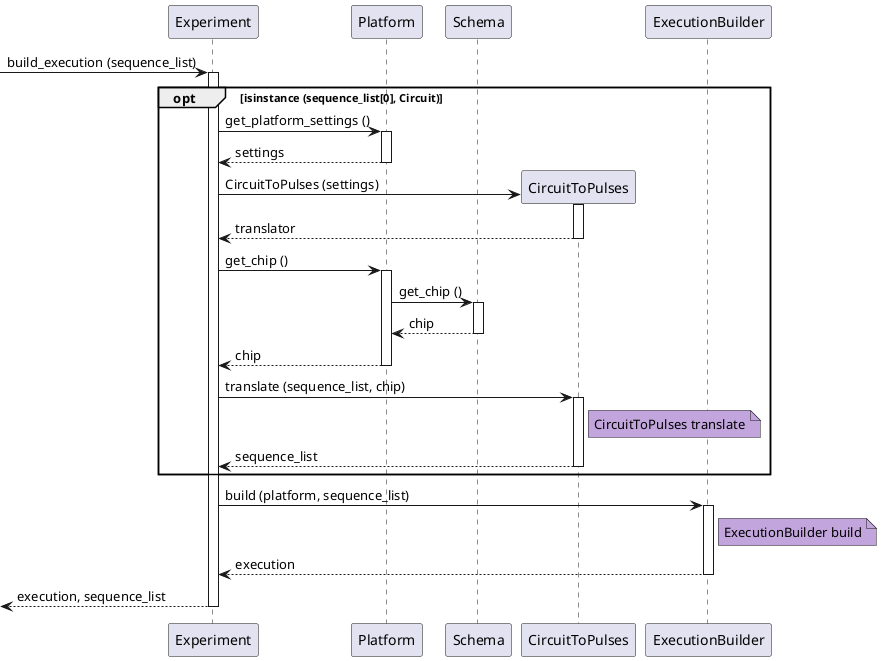 @startuml

participant Experiment as exp
participant Platform as plat
participant Schema as schema
participant CircuitToPulses as trans
participant ExecutionBuilder as exebuild


[-> exp ++: build_execution (sequence_list)
opt isinstance (sequence_list[0], Circuit)
    exp -> plat ++: get_platform_settings ()
    return settings
    exp -> trans **: CircuitToPulses (settings)
    activate trans
    return translator
    exp -> plat ++: get_chip ()
    plat -> schema ++: get_chip ()
    return chip
    return chip
    exp -> trans ++: translate (sequence_list, chip)
    note right of trans #C2A5DC: CircuitToPulses translate
    return sequence_list
end

exp -> exebuild ++: build (platform, sequence_list)
note right of exebuild #C2A5DC: ExecutionBuilder build
return execution

return execution, sequence_list


@enduml
